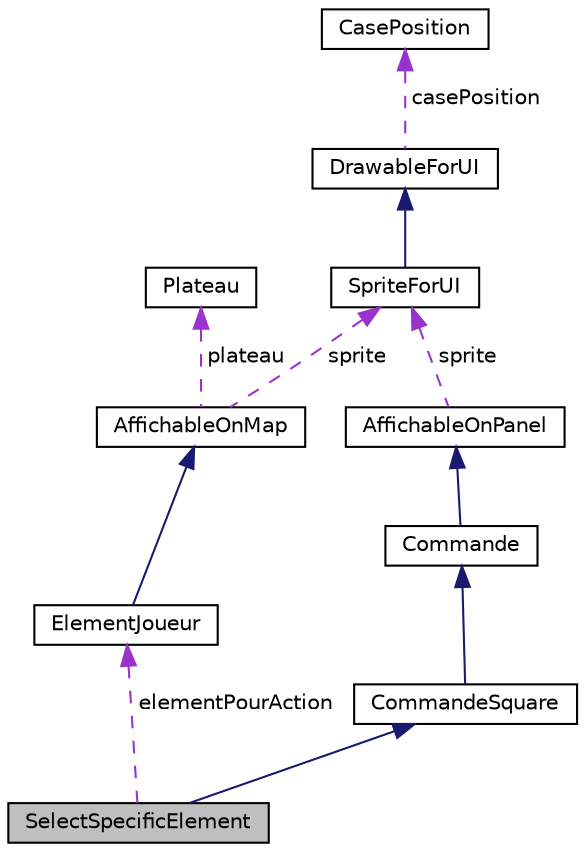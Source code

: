 digraph "SelectSpecificElement"
{
 // LATEX_PDF_SIZE
  edge [fontname="Helvetica",fontsize="10",labelfontname="Helvetica",labelfontsize="10"];
  node [fontname="Helvetica",fontsize="10",shape=record];
  Node1 [label="SelectSpecificElement",height=0.2,width=0.4,color="black", fillcolor="grey75", style="filled", fontcolor="black",tooltip=" "];
  Node2 -> Node1 [dir="back",color="midnightblue",fontsize="10",style="solid",fontname="Helvetica"];
  Node2 [label="CommandeSquare",height=0.2,width=0.4,color="black", fillcolor="white", style="filled",URL="$class_commande_square.html",tooltip=" "];
  Node3 -> Node2 [dir="back",color="midnightblue",fontsize="10",style="solid",fontname="Helvetica"];
  Node3 [label="Commande",height=0.2,width=0.4,color="black", fillcolor="white", style="filled",URL="$class_commande.html",tooltip=" "];
  Node4 -> Node3 [dir="back",color="midnightblue",fontsize="10",style="solid",fontname="Helvetica"];
  Node4 [label="AffichableOnPanel",height=0.2,width=0.4,color="black", fillcolor="white", style="filled",URL="$class_affichable_on_panel.html",tooltip=" "];
  Node5 -> Node4 [dir="back",color="darkorchid3",fontsize="10",style="dashed",label=" sprite" ,fontname="Helvetica"];
  Node5 [label="SpriteForUI",height=0.2,width=0.4,color="black", fillcolor="white", style="filled",URL="$class_sprite_for_u_i.html",tooltip=" "];
  Node6 -> Node5 [dir="back",color="midnightblue",fontsize="10",style="solid",fontname="Helvetica"];
  Node6 [label="DrawableForUI",height=0.2,width=0.4,color="black", fillcolor="white", style="filled",URL="$class_drawable_for_u_i.html",tooltip=" "];
  Node7 -> Node6 [dir="back",color="darkorchid3",fontsize="10",style="dashed",label=" casePosition" ,fontname="Helvetica"];
  Node7 [label="CasePosition",height=0.2,width=0.4,color="black", fillcolor="white", style="filled",URL="$class_case_position.html",tooltip=" "];
  Node8 -> Node1 [dir="back",color="darkorchid3",fontsize="10",style="dashed",label=" elementPourAction" ,fontname="Helvetica"];
  Node8 [label="ElementJoueur",height=0.2,width=0.4,color="black", fillcolor="white", style="filled",URL="$class_element_joueur.html",tooltip=" "];
  Node9 -> Node8 [dir="back",color="midnightblue",fontsize="10",style="solid",fontname="Helvetica"];
  Node9 [label="AffichableOnMap",height=0.2,width=0.4,color="black", fillcolor="white", style="filled",URL="$class_affichable_on_map.html",tooltip=" "];
  Node5 -> Node9 [dir="back",color="darkorchid3",fontsize="10",style="dashed",label=" sprite" ,fontname="Helvetica"];
  Node10 -> Node9 [dir="back",color="darkorchid3",fontsize="10",style="dashed",label=" plateau" ,fontname="Helvetica"];
  Node10 [label="Plateau",height=0.2,width=0.4,color="black", fillcolor="white", style="filled",URL="$class_plateau.html",tooltip="permet d'avoir des INFOS sur les elements presents sur le plateau /!\\ Deplacement sur plateau gere pa..."];
}
